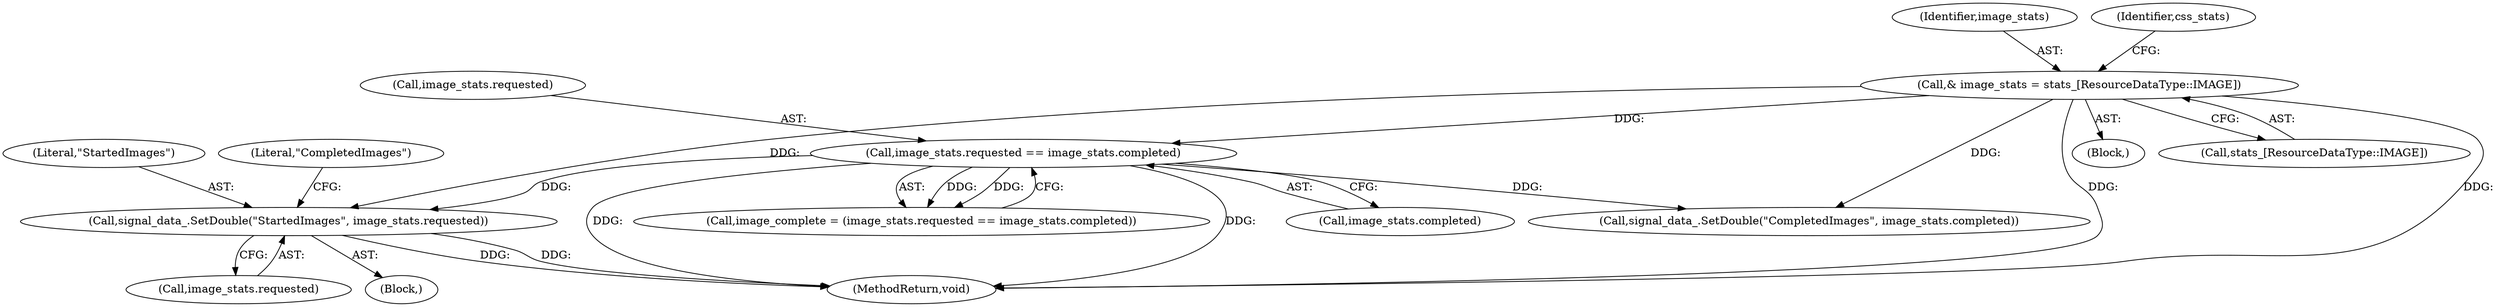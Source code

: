 digraph "0_Chrome_35eb28748d45b87695a69eceffaff73a0be476af_1@API" {
"1000226" [label="(Call,signal_data_.SetDouble(\"StartedImages\", image_stats.requested))"];
"1000192" [label="(Call,image_stats.requested == image_stats.completed)"];
"1000172" [label="(Call,& image_stats = stats_[ResourceDataType::IMAGE])"];
"1000227" [label="(Literal,\"StartedImages\")"];
"1000356" [label="(MethodReturn,void)"];
"1000172" [label="(Call,& image_stats = stats_[ResourceDataType::IMAGE])"];
"1000173" [label="(Identifier,image_stats)"];
"1000179" [label="(Identifier,css_stats)"];
"1000101" [label="(Block,)"];
"1000226" [label="(Call,signal_data_.SetDouble(\"StartedImages\", image_stats.requested))"];
"1000190" [label="(Call,image_complete = (image_stats.requested == image_stats.completed))"];
"1000193" [label="(Call,image_stats.requested)"];
"1000228" [label="(Call,image_stats.requested)"];
"1000174" [label="(Call,stats_[ResourceDataType::IMAGE])"];
"1000232" [label="(Literal,\"CompletedImages\")"];
"1000231" [label="(Call,signal_data_.SetDouble(\"CompletedImages\", image_stats.completed))"];
"1000225" [label="(Block,)"];
"1000196" [label="(Call,image_stats.completed)"];
"1000192" [label="(Call,image_stats.requested == image_stats.completed)"];
"1000226" -> "1000225"  [label="AST: "];
"1000226" -> "1000228"  [label="CFG: "];
"1000227" -> "1000226"  [label="AST: "];
"1000228" -> "1000226"  [label="AST: "];
"1000232" -> "1000226"  [label="CFG: "];
"1000226" -> "1000356"  [label="DDG: "];
"1000226" -> "1000356"  [label="DDG: "];
"1000192" -> "1000226"  [label="DDG: "];
"1000172" -> "1000226"  [label="DDG: "];
"1000192" -> "1000190"  [label="AST: "];
"1000192" -> "1000196"  [label="CFG: "];
"1000193" -> "1000192"  [label="AST: "];
"1000196" -> "1000192"  [label="AST: "];
"1000190" -> "1000192"  [label="CFG: "];
"1000192" -> "1000356"  [label="DDG: "];
"1000192" -> "1000356"  [label="DDG: "];
"1000192" -> "1000190"  [label="DDG: "];
"1000192" -> "1000190"  [label="DDG: "];
"1000172" -> "1000192"  [label="DDG: "];
"1000192" -> "1000231"  [label="DDG: "];
"1000172" -> "1000101"  [label="AST: "];
"1000172" -> "1000174"  [label="CFG: "];
"1000173" -> "1000172"  [label="AST: "];
"1000174" -> "1000172"  [label="AST: "];
"1000179" -> "1000172"  [label="CFG: "];
"1000172" -> "1000356"  [label="DDG: "];
"1000172" -> "1000356"  [label="DDG: "];
"1000172" -> "1000231"  [label="DDG: "];
}
